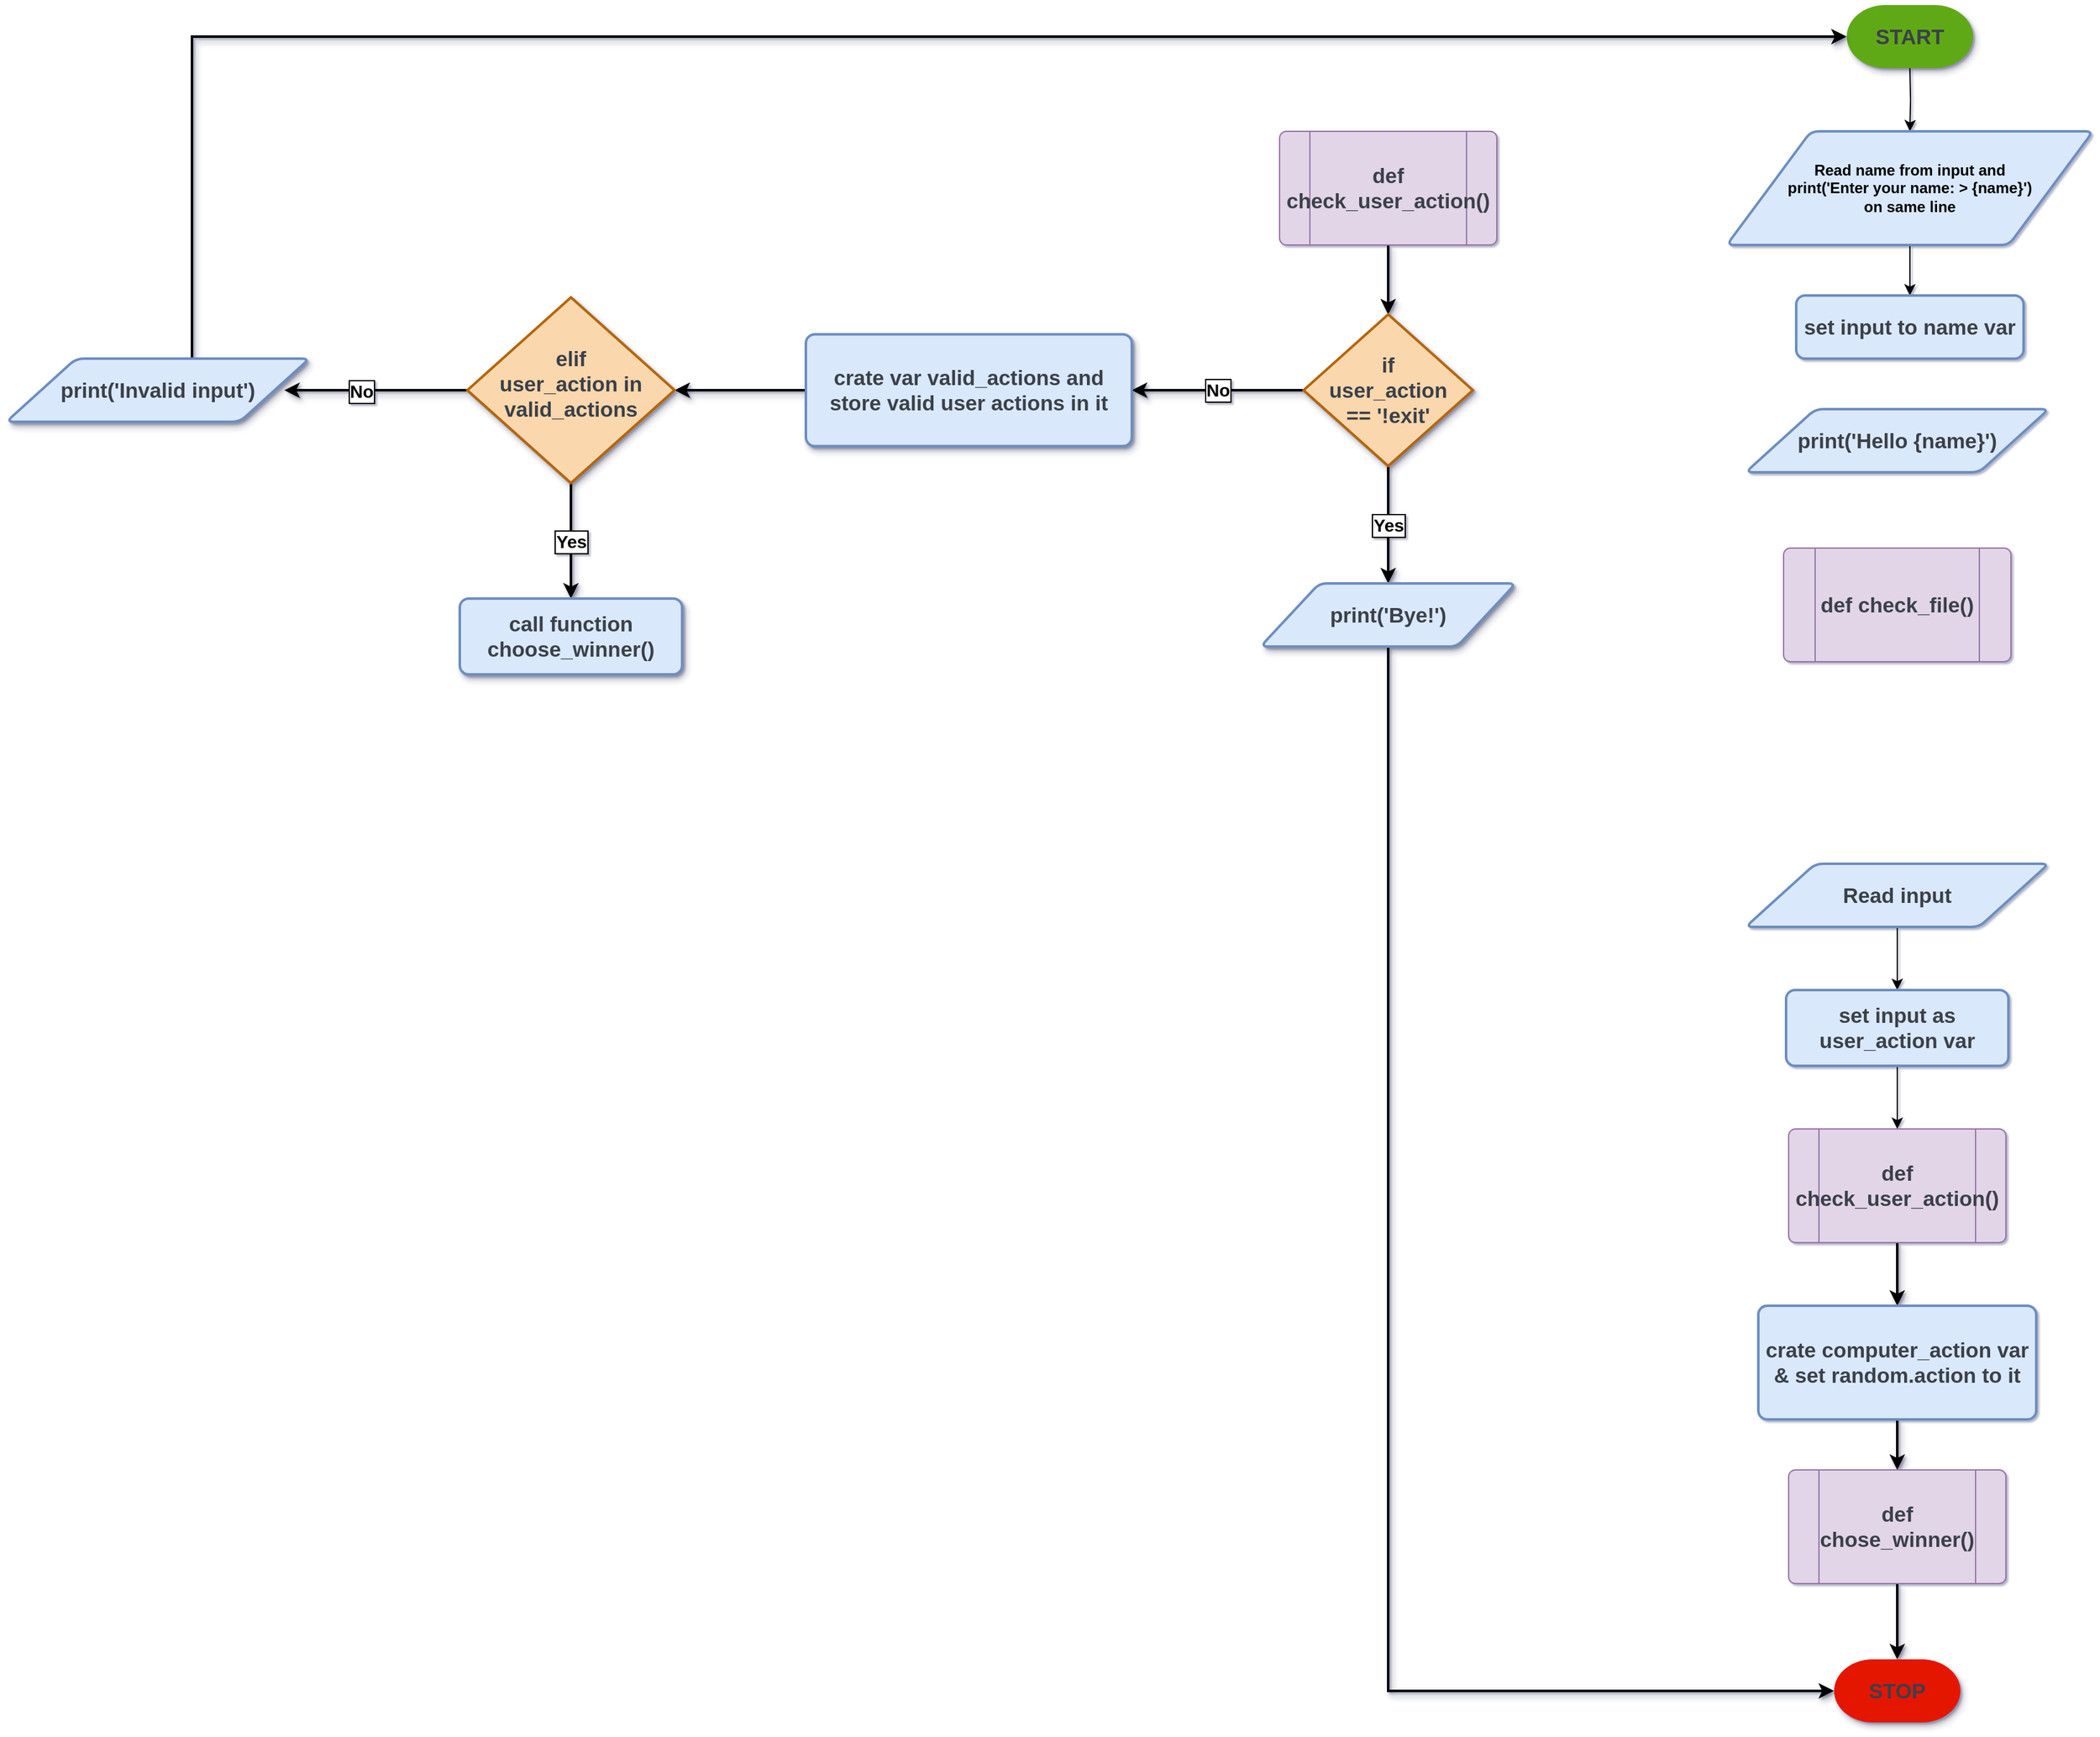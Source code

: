 <mxfile version="17.1.3" type="github">
  <diagram id="Cc6mNrxVDYVhLV706rjN" name="Page-1">
    <mxGraphModel dx="3807" dy="2083" grid="0" gridSize="10" guides="1" tooltips="1" connect="1" arrows="1" fold="1" page="0" pageScale="1" pageWidth="827" pageHeight="1169" background="#FFFFFF" math="0" shadow="1">
      <root>
        <mxCell id="0" />
        <mxCell id="1" parent="0" />
        <mxCell id="8QP3yCqJlQul3fB2jxtT-12" value="" style="edgeStyle=orthogonalEdgeStyle;rounded=0;orthogonalLoop=1;jettySize=auto;html=1;fontFamily=Helvetica;fontSize=12;fontColor=default;" parent="1" target="8QP3yCqJlQul3fB2jxtT-11" edge="1">
          <mxGeometry relative="1" as="geometry">
            <mxPoint x="380" y="90" as="sourcePoint" />
          </mxGeometry>
        </mxCell>
        <mxCell id="8QP3yCqJlQul3fB2jxtT-16" style="edgeStyle=orthogonalEdgeStyle;rounded=0;orthogonalLoop=1;jettySize=auto;html=1;exitX=0.5;exitY=1;exitDx=0;exitDy=0;fontFamily=Helvetica;fontSize=12;fontColor=default;" parent="1" source="8QP3yCqJlQul3fB2jxtT-11" target="8QP3yCqJlQul3fB2jxtT-14" edge="1">
          <mxGeometry relative="1" as="geometry" />
        </mxCell>
        <mxCell id="8QP3yCqJlQul3fB2jxtT-11" value="&lt;span style=&quot;&quot;&gt;Read name from input and&lt;/span&gt;&lt;br style=&quot;&quot;&gt;&lt;span style=&quot;&quot;&gt;print(&#39;Enter your name: &amp;gt; {name}&#39;)&lt;/span&gt;&lt;br style=&quot;&quot;&gt;&lt;span style=&quot;&quot;&gt;on same line&lt;/span&gt;&lt;br&gt;" style="shape=parallelogram;html=1;strokeWidth=2;perimeter=parallelogramPerimeter;whiteSpace=wrap;rounded=1;arcSize=12;size=0.23;labelBackgroundColor=none;labelBorderColor=none;comic=0;fontFamily=Helvetica;fontSize=12;fillColor=#dae8fc;strokeColor=#6c8ebf;fontStyle=1" parent="1" vertex="1">
          <mxGeometry x="235" y="140" width="290" height="90" as="geometry" />
        </mxCell>
        <mxCell id="8QP3yCqJlQul3fB2jxtT-14" value="&lt;span data-lucid-type=&quot;application/vnd.lucid.text&quot; data-lucid-content=&quot;{&amp;#34;t&amp;#34;:&amp;#34;set input to name var&amp;#34;,&amp;#34;m&amp;#34;:[{&amp;#34;s&amp;#34;:0,&amp;#34;n&amp;#34;:&amp;#34;a&amp;#34;,&amp;#34;v&amp;#34;:&amp;#34;center&amp;#34;},{&amp;#34;s&amp;#34;:0,&amp;#34;n&amp;#34;:&amp;#34;f&amp;#34;,&amp;#34;v&amp;#34;:&amp;#34;Orbitron&amp;#34;,&amp;#34;e&amp;#34;:21},{&amp;#34;s&amp;#34;:0,&amp;#34;n&amp;#34;:&amp;#34;fc&amp;#34;,&amp;#34;v&amp;#34;:&amp;#34;Bold&amp;#34;,&amp;#34;e&amp;#34;:21},{&amp;#34;s&amp;#34;:0,&amp;#34;n&amp;#34;:&amp;#34;fid&amp;#34;,&amp;#34;v&amp;#34;:1706,&amp;#34;e&amp;#34;:21},{&amp;#34;s&amp;#34;:0,&amp;#34;n&amp;#34;:&amp;#34;b&amp;#34;,&amp;#34;v&amp;#34;:true,&amp;#34;e&amp;#34;:21},{&amp;#34;s&amp;#34;:0,&amp;#34;n&amp;#34;:&amp;#34;s&amp;#34;,&amp;#34;v&amp;#34;:22.222,&amp;#34;e&amp;#34;:21},{&amp;#34;s&amp;#34;:0,&amp;#34;n&amp;#34;:&amp;#34;c&amp;#34;,&amp;#34;v&amp;#34;:&amp;#34;3a414aff&amp;#34;,&amp;#34;e&amp;#34;:21}]}&quot;&gt;&lt;span style=&quot;font-weight: bold ; font-size: 16.667px ; color: rgb(58 , 65 , 74)&quot;&gt;set input to name var&lt;/span&gt;&lt;/span&gt;" style="rounded=1;whiteSpace=wrap;html=1;absoluteArcSize=1;arcSize=14;strokeWidth=2;labelBackgroundColor=none;labelBorderColor=none;comic=0;fontFamily=Helvetica;fontSize=12;fillColor=#dae8fc;strokeColor=#6c8ebf;" parent="1" vertex="1">
          <mxGeometry x="290" y="270" width="180" height="50" as="geometry" />
        </mxCell>
        <mxCell id="8QP3yCqJlQul3fB2jxtT-17" value="&lt;span data-lucid-type=&quot;application/vnd.lucid.text&quot; data-lucid-content=&quot;{&amp;#34;t&amp;#34;:&amp;#34;print(&#39;Hello {name}&#39;)&amp;#34;,&amp;#34;m&amp;#34;:[{&amp;#34;s&amp;#34;:0,&amp;#34;n&amp;#34;:&amp;#34;a&amp;#34;,&amp;#34;v&amp;#34;:&amp;#34;center&amp;#34;},{&amp;#34;s&amp;#34;:0,&amp;#34;n&amp;#34;:&amp;#34;f&amp;#34;,&amp;#34;v&amp;#34;:&amp;#34;Orbitron&amp;#34;,&amp;#34;e&amp;#34;:21},{&amp;#34;s&amp;#34;:0,&amp;#34;n&amp;#34;:&amp;#34;fc&amp;#34;,&amp;#34;v&amp;#34;:&amp;#34;Bold&amp;#34;,&amp;#34;e&amp;#34;:21},{&amp;#34;s&amp;#34;:0,&amp;#34;n&amp;#34;:&amp;#34;fid&amp;#34;,&amp;#34;v&amp;#34;:1706,&amp;#34;e&amp;#34;:21},{&amp;#34;s&amp;#34;:0,&amp;#34;n&amp;#34;:&amp;#34;b&amp;#34;,&amp;#34;v&amp;#34;:true,&amp;#34;e&amp;#34;:21},{&amp;#34;s&amp;#34;:0,&amp;#34;n&amp;#34;:&amp;#34;s&amp;#34;,&amp;#34;v&amp;#34;:22.222,&amp;#34;e&amp;#34;:21},{&amp;#34;s&amp;#34;:0,&amp;#34;n&amp;#34;:&amp;#34;c&amp;#34;,&amp;#34;v&amp;#34;:&amp;#34;3a414aff&amp;#34;,&amp;#34;e&amp;#34;:21}]}&quot;&gt;&lt;span style=&quot;font-weight: bold ; font-size: 16.667px ; color: rgb(58 , 65 , 74)&quot;&gt;print(&#39;Hello {name}&#39;)&lt;/span&gt;&lt;/span&gt;" style="shape=parallelogram;html=1;strokeWidth=2;perimeter=parallelogramPerimeter;whiteSpace=wrap;rounded=1;arcSize=12;size=0.23;labelBackgroundColor=none;labelBorderColor=none;comic=0;fontFamily=Helvetica;fontSize=12;fillColor=#dae8fc;strokeColor=#6c8ebf;" parent="1" vertex="1">
          <mxGeometry x="250" y="360" width="240" height="50" as="geometry" />
        </mxCell>
        <mxCell id="8QP3yCqJlQul3fB2jxtT-22" value="&lt;span data-lucid-type=&quot;application/vnd.lucid.text&quot; data-lucid-content=&quot;{&amp;#34;t&amp;#34;:&amp;#34;def check_file()&amp;#34;,&amp;#34;m&amp;#34;:[{&amp;#34;s&amp;#34;:0,&amp;#34;n&amp;#34;:&amp;#34;a&amp;#34;,&amp;#34;v&amp;#34;:&amp;#34;center&amp;#34;},{&amp;#34;s&amp;#34;:0,&amp;#34;n&amp;#34;:&amp;#34;b&amp;#34;,&amp;#34;v&amp;#34;:true,&amp;#34;e&amp;#34;:16},{&amp;#34;s&amp;#34;:0,&amp;#34;n&amp;#34;:&amp;#34;c&amp;#34;,&amp;#34;v&amp;#34;:&amp;#34;3a414aff&amp;#34;,&amp;#34;e&amp;#34;:16},{&amp;#34;s&amp;#34;:0,&amp;#34;n&amp;#34;:&amp;#34;f&amp;#34;,&amp;#34;v&amp;#34;:&amp;#34;Orbitron&amp;#34;,&amp;#34;e&amp;#34;:16},{&amp;#34;s&amp;#34;:0,&amp;#34;n&amp;#34;:&amp;#34;fc&amp;#34;,&amp;#34;v&amp;#34;:&amp;#34;Bold&amp;#34;,&amp;#34;e&amp;#34;:16},{&amp;#34;s&amp;#34;:0,&amp;#34;n&amp;#34;:&amp;#34;fid&amp;#34;,&amp;#34;v&amp;#34;:1706,&amp;#34;e&amp;#34;:16},{&amp;#34;s&amp;#34;:0,&amp;#34;n&amp;#34;:&amp;#34;s&amp;#34;,&amp;#34;v&amp;#34;:22.222,&amp;#34;e&amp;#34;:16}]}&quot;&gt;&lt;span style=&quot;font-weight: bold ; color: rgb(58 , 65 , 74) ; font-size: 16.667px&quot;&gt;def check_file()&lt;/span&gt;&lt;/span&gt;" style="verticalLabelPosition=middle;verticalAlign=middle;shape=process;rounded=1;size=0.14;arcSize=6;labelBackgroundColor=none;labelBorderColor=none;comic=0;fontFamily=Helvetica;fontSize=12;horizontal=1;align=center;html=1;whiteSpace=wrap;labelPosition=center;fillColor=#e1d5e7;strokeColor=#9673a6;" parent="1" vertex="1">
          <mxGeometry x="280" y="470" width="180" height="90" as="geometry" />
        </mxCell>
        <mxCell id="In0JP3tiPYyU7r_qCaVs-10" style="edgeStyle=orthogonalEdgeStyle;rounded=0;orthogonalLoop=1;jettySize=auto;html=1;exitX=0.5;exitY=1;exitDx=0;exitDy=0;" edge="1" parent="1" source="8QP3yCqJlQul3fB2jxtT-23" target="In0JP3tiPYyU7r_qCaVs-1">
          <mxGeometry relative="1" as="geometry" />
        </mxCell>
        <mxCell id="8QP3yCqJlQul3fB2jxtT-23" value="&lt;span data-lucid-type=&quot;application/vnd.lucid.text&quot; data-lucid-content=&quot;{&amp;#34;t&amp;#34;:&amp;#34;Read input&amp;#34;,&amp;#34;m&amp;#34;:[{&amp;#34;s&amp;#34;:0,&amp;#34;n&amp;#34;:&amp;#34;a&amp;#34;,&amp;#34;v&amp;#34;:&amp;#34;center&amp;#34;},{&amp;#34;s&amp;#34;:0,&amp;#34;n&amp;#34;:&amp;#34;b&amp;#34;,&amp;#34;v&amp;#34;:true,&amp;#34;e&amp;#34;:10},{&amp;#34;s&amp;#34;:0,&amp;#34;n&amp;#34;:&amp;#34;c&amp;#34;,&amp;#34;v&amp;#34;:&amp;#34;3a414aff&amp;#34;,&amp;#34;e&amp;#34;:10},{&amp;#34;s&amp;#34;:0,&amp;#34;n&amp;#34;:&amp;#34;f&amp;#34;,&amp;#34;v&amp;#34;:&amp;#34;Orbitron&amp;#34;,&amp;#34;e&amp;#34;:10},{&amp;#34;s&amp;#34;:0,&amp;#34;n&amp;#34;:&amp;#34;fc&amp;#34;,&amp;#34;v&amp;#34;:&amp;#34;Bold&amp;#34;,&amp;#34;e&amp;#34;:10},{&amp;#34;s&amp;#34;:0,&amp;#34;n&amp;#34;:&amp;#34;fid&amp;#34;,&amp;#34;v&amp;#34;:1706,&amp;#34;e&amp;#34;:10},{&amp;#34;s&amp;#34;:0,&amp;#34;n&amp;#34;:&amp;#34;s&amp;#34;,&amp;#34;v&amp;#34;:22.222,&amp;#34;e&amp;#34;:10}]}&quot;&gt;&lt;span style=&quot;font-weight: bold ; color: rgb(58 , 65 , 74) ; font-size: 16.667px&quot;&gt;Read input&lt;/span&gt;&lt;/span&gt;" style="shape=parallelogram;html=1;strokeWidth=2;perimeter=parallelogramPerimeter;whiteSpace=wrap;rounded=1;arcSize=12;size=0.23;labelBackgroundColor=none;labelBorderColor=none;comic=0;fontFamily=Helvetica;fontSize=12;fillColor=#dae8fc;strokeColor=#6c8ebf;" parent="1" vertex="1">
          <mxGeometry x="250" y="720" width="240" height="50" as="geometry" />
        </mxCell>
        <mxCell id="In0JP3tiPYyU7r_qCaVs-11" value="" style="edgeStyle=orthogonalEdgeStyle;rounded=0;orthogonalLoop=1;jettySize=auto;html=1;" edge="1" parent="1" source="In0JP3tiPYyU7r_qCaVs-1" target="In0JP3tiPYyU7r_qCaVs-4">
          <mxGeometry relative="1" as="geometry" />
        </mxCell>
        <mxCell id="In0JP3tiPYyU7r_qCaVs-1" value="&lt;span data-lucid-type=&quot;application/vnd.lucid.text&quot; data-lucid-content=&quot;{&amp;#34;t&amp;#34;:&amp;#34;set input as user_action var&amp;#34;,&amp;#34;m&amp;#34;:[{&amp;#34;s&amp;#34;:0,&amp;#34;n&amp;#34;:&amp;#34;a&amp;#34;,&amp;#34;v&amp;#34;:&amp;#34;center&amp;#34;},{&amp;#34;s&amp;#34;:0,&amp;#34;n&amp;#34;:&amp;#34;b&amp;#34;,&amp;#34;v&amp;#34;:true,&amp;#34;e&amp;#34;:28},{&amp;#34;s&amp;#34;:0,&amp;#34;n&amp;#34;:&amp;#34;c&amp;#34;,&amp;#34;v&amp;#34;:&amp;#34;3a414aff&amp;#34;,&amp;#34;e&amp;#34;:28},{&amp;#34;s&amp;#34;:0,&amp;#34;n&amp;#34;:&amp;#34;f&amp;#34;,&amp;#34;v&amp;#34;:&amp;#34;Orbitron&amp;#34;,&amp;#34;e&amp;#34;:28},{&amp;#34;s&amp;#34;:0,&amp;#34;n&amp;#34;:&amp;#34;fc&amp;#34;,&amp;#34;v&amp;#34;:&amp;#34;Bold&amp;#34;,&amp;#34;e&amp;#34;:28},{&amp;#34;s&amp;#34;:0,&amp;#34;n&amp;#34;:&amp;#34;fid&amp;#34;,&amp;#34;v&amp;#34;:1706,&amp;#34;e&amp;#34;:28},{&amp;#34;s&amp;#34;:0,&amp;#34;n&amp;#34;:&amp;#34;s&amp;#34;,&amp;#34;v&amp;#34;:22.222,&amp;#34;e&amp;#34;:28}]}&quot;&gt;&lt;span style=&quot;font-weight: bold ; color: rgb(58 , 65 , 74) ; font-size: 16.667px&quot;&gt;set input as user_action var&lt;/span&gt;&lt;/span&gt;" style="rounded=1;whiteSpace=wrap;html=1;absoluteArcSize=1;arcSize=14;strokeWidth=2;fillColor=#dae8fc;strokeColor=#6c8ebf;" vertex="1" parent="1">
          <mxGeometry x="282" y="820" width="176" height="60" as="geometry" />
        </mxCell>
        <mxCell id="In0JP3tiPYyU7r_qCaVs-22" value="" style="edgeStyle=none;rounded=0;sketch=0;orthogonalLoop=1;jettySize=auto;html=1;shadow=1;labelBackgroundColor=default;labelBorderColor=none;fontFamily=Helvetica;fontSize=11;fontColor=default;endArrow=classic;strokeWidth=2;fillColor=default;gradientColor=none;" edge="1" parent="1" source="In0JP3tiPYyU7r_qCaVs-4" target="In0JP3tiPYyU7r_qCaVs-5">
          <mxGeometry relative="1" as="geometry" />
        </mxCell>
        <mxCell id="In0JP3tiPYyU7r_qCaVs-4" value="&lt;span data-lucid-type=&quot;application/vnd.lucid.text&quot; data-lucid-content=&quot;{&amp;#34;t&amp;#34;:&amp;#34;def check_user_action()&amp;#34;,&amp;#34;m&amp;#34;:[{&amp;#34;s&amp;#34;:0,&amp;#34;n&amp;#34;:&amp;#34;a&amp;#34;,&amp;#34;v&amp;#34;:&amp;#34;center&amp;#34;},{&amp;#34;s&amp;#34;:0,&amp;#34;n&amp;#34;:&amp;#34;b&amp;#34;,&amp;#34;v&amp;#34;:true,&amp;#34;e&amp;#34;:23},{&amp;#34;s&amp;#34;:0,&amp;#34;n&amp;#34;:&amp;#34;c&amp;#34;,&amp;#34;v&amp;#34;:&amp;#34;3a414aff&amp;#34;,&amp;#34;e&amp;#34;:23},{&amp;#34;s&amp;#34;:0,&amp;#34;n&amp;#34;:&amp;#34;f&amp;#34;,&amp;#34;v&amp;#34;:&amp;#34;Orbitron&amp;#34;,&amp;#34;e&amp;#34;:23},{&amp;#34;s&amp;#34;:0,&amp;#34;n&amp;#34;:&amp;#34;fc&amp;#34;,&amp;#34;v&amp;#34;:&amp;#34;Bold&amp;#34;,&amp;#34;e&amp;#34;:23},{&amp;#34;s&amp;#34;:0,&amp;#34;n&amp;#34;:&amp;#34;fid&amp;#34;,&amp;#34;v&amp;#34;:1706,&amp;#34;e&amp;#34;:23},{&amp;#34;s&amp;#34;:0,&amp;#34;n&amp;#34;:&amp;#34;s&amp;#34;,&amp;#34;v&amp;#34;:22.222,&amp;#34;e&amp;#34;:23}]}&quot;&gt;&lt;span style=&quot;font-weight: bold ; color: rgb(58 , 65 , 74) ; font-size: 16.667px&quot;&gt;def check_user_action()&lt;/span&gt;&lt;/span&gt;" style="verticalLabelPosition=middle;verticalAlign=middle;html=1;shape=process;whiteSpace=wrap;rounded=1;size=0.14;arcSize=6;labelPosition=center;align=center;fillColor=#e1d5e7;strokeColor=#9673a6;" vertex="1" parent="1">
          <mxGeometry x="284" y="930" width="172" height="90" as="geometry" />
        </mxCell>
        <mxCell id="In0JP3tiPYyU7r_qCaVs-23" value="" style="edgeStyle=none;rounded=0;sketch=0;orthogonalLoop=1;jettySize=auto;html=1;shadow=1;labelBackgroundColor=default;labelBorderColor=none;fontFamily=Helvetica;fontSize=11;fontColor=default;endArrow=classic;strokeWidth=2;fillColor=default;gradientColor=none;" edge="1" parent="1" source="In0JP3tiPYyU7r_qCaVs-5" target="In0JP3tiPYyU7r_qCaVs-6">
          <mxGeometry relative="1" as="geometry" />
        </mxCell>
        <mxCell id="In0JP3tiPYyU7r_qCaVs-5" value="&lt;span data-lucid-type=&quot;application/vnd.lucid.text&quot; data-lucid-content=&quot;{&amp;#34;t&amp;#34;:&amp;#34;crate computer_action var &amp;amp; set random.action to it&amp;#34;,&amp;#34;m&amp;#34;:[{&amp;#34;s&amp;#34;:0,&amp;#34;n&amp;#34;:&amp;#34;a&amp;#34;,&amp;#34;v&amp;#34;:&amp;#34;center&amp;#34;},{&amp;#34;s&amp;#34;:0,&amp;#34;n&amp;#34;:&amp;#34;p&amp;#34;,&amp;#34;v&amp;#34;:1.2},{&amp;#34;s&amp;#34;:0,&amp;#34;n&amp;#34;:&amp;#34;b&amp;#34;,&amp;#34;v&amp;#34;:true,&amp;#34;e&amp;#34;:51},{&amp;#34;s&amp;#34;:0,&amp;#34;n&amp;#34;:&amp;#34;c&amp;#34;,&amp;#34;v&amp;#34;:&amp;#34;3a414aff&amp;#34;,&amp;#34;e&amp;#34;:51},{&amp;#34;s&amp;#34;:0,&amp;#34;n&amp;#34;:&amp;#34;f&amp;#34;,&amp;#34;v&amp;#34;:&amp;#34;Orbitron&amp;#34;,&amp;#34;e&amp;#34;:51},{&amp;#34;s&amp;#34;:0,&amp;#34;n&amp;#34;:&amp;#34;fc&amp;#34;,&amp;#34;v&amp;#34;:&amp;#34;Bold&amp;#34;,&amp;#34;e&amp;#34;:51},{&amp;#34;s&amp;#34;:0,&amp;#34;n&amp;#34;:&amp;#34;fid&amp;#34;,&amp;#34;v&amp;#34;:1706,&amp;#34;e&amp;#34;:51},{&amp;#34;s&amp;#34;:0,&amp;#34;n&amp;#34;:&amp;#34;s&amp;#34;,&amp;#34;v&amp;#34;:22.222,&amp;#34;e&amp;#34;:51},{&amp;#34;s&amp;#34;:32,&amp;#34;n&amp;#34;:&amp;#34;lk&amp;#34;,&amp;#34;v&amp;#34;:[{&amp;#34;tp&amp;#34;:&amp;#34;ext&amp;#34;,&amp;#34;url&amp;#34;:&amp;#34;http://random.action&amp;#34;}],&amp;#34;e&amp;#34;:45}]}&quot;&gt;&lt;span style=&quot;font-weight: bold ; color: rgb(58 , 65 , 74) ; font-size: 16.667px&quot;&gt;crate computer_action var &amp;amp; set &lt;/span&gt;&lt;span style=&quot;font-weight: bold ; color: rgb(58 , 65 , 74) ; font-size: 16.667px&quot;&gt;random.action&lt;/span&gt;&lt;span style=&quot;font-weight: bold ; color: rgb(58 , 65 , 74) ; font-size: 16.667px&quot;&gt; to it&lt;/span&gt;&lt;/span&gt;" style="rounded=1;whiteSpace=wrap;html=1;absoluteArcSize=1;arcSize=14;strokeWidth=2;fillColor=#dae8fc;strokeColor=#6c8ebf;" vertex="1" parent="1">
          <mxGeometry x="260" y="1070" width="220" height="90" as="geometry" />
        </mxCell>
        <mxCell id="In0JP3tiPYyU7r_qCaVs-24" value="" style="edgeStyle=none;rounded=0;sketch=0;orthogonalLoop=1;jettySize=auto;html=1;shadow=1;labelBackgroundColor=default;labelBorderColor=none;fontFamily=Helvetica;fontSize=11;fontColor=default;endArrow=classic;strokeWidth=2;fillColor=default;gradientColor=none;" edge="1" parent="1" source="In0JP3tiPYyU7r_qCaVs-6" target="In0JP3tiPYyU7r_qCaVs-8">
          <mxGeometry relative="1" as="geometry" />
        </mxCell>
        <mxCell id="In0JP3tiPYyU7r_qCaVs-6" value="&lt;span data-lucid-type=&quot;application/vnd.lucid.text&quot; data-lucid-content=&quot;{&amp;#34;t&amp;#34;:&amp;#34;def chose_winer()&amp;#34;,&amp;#34;m&amp;#34;:[{&amp;#34;s&amp;#34;:0,&amp;#34;n&amp;#34;:&amp;#34;a&amp;#34;,&amp;#34;v&amp;#34;:&amp;#34;center&amp;#34;},{&amp;#34;s&amp;#34;:0,&amp;#34;n&amp;#34;:&amp;#34;f&amp;#34;,&amp;#34;v&amp;#34;:&amp;#34;Orbitron&amp;#34;,&amp;#34;e&amp;#34;:17},{&amp;#34;s&amp;#34;:0,&amp;#34;n&amp;#34;:&amp;#34;fc&amp;#34;,&amp;#34;v&amp;#34;:&amp;#34;Bold&amp;#34;,&amp;#34;e&amp;#34;:17},{&amp;#34;s&amp;#34;:0,&amp;#34;n&amp;#34;:&amp;#34;fid&amp;#34;,&amp;#34;v&amp;#34;:1706,&amp;#34;e&amp;#34;:17},{&amp;#34;s&amp;#34;:0,&amp;#34;n&amp;#34;:&amp;#34;b&amp;#34;,&amp;#34;v&amp;#34;:true,&amp;#34;e&amp;#34;:17},{&amp;#34;s&amp;#34;:0,&amp;#34;n&amp;#34;:&amp;#34;s&amp;#34;,&amp;#34;v&amp;#34;:22.222,&amp;#34;e&amp;#34;:17},{&amp;#34;s&amp;#34;:0,&amp;#34;n&amp;#34;:&amp;#34;c&amp;#34;,&amp;#34;v&amp;#34;:&amp;#34;3a414aff&amp;#34;,&amp;#34;e&amp;#34;:17}]}&quot;&gt;&lt;span style=&quot;font-weight: bold ; font-size: 16.667px ; color: rgb(58 , 65 , 74)&quot;&gt;def chose_winner()&lt;/span&gt;&lt;/span&gt;" style="verticalLabelPosition=middle;verticalAlign=middle;html=1;shape=process;whiteSpace=wrap;rounded=1;size=0.14;arcSize=6;labelPosition=center;align=center;fillColor=#e1d5e7;strokeColor=#9673a6;" vertex="1" parent="1">
          <mxGeometry x="284" y="1200" width="172" height="90" as="geometry" />
        </mxCell>
        <mxCell id="In0JP3tiPYyU7r_qCaVs-8" value="&lt;span data-lucid-type=&quot;application/vnd.lucid.text&quot; data-lucid-content=&quot;{&amp;#34;t&amp;#34;:&amp;#34;STOP&amp;#34;,&amp;#34;m&amp;#34;:[{&amp;#34;s&amp;#34;:0,&amp;#34;n&amp;#34;:&amp;#34;b&amp;#34;,&amp;#34;v&amp;#34;:true,&amp;#34;e&amp;#34;:4},{&amp;#34;s&amp;#34;:0,&amp;#34;n&amp;#34;:&amp;#34;c&amp;#34;,&amp;#34;v&amp;#34;:&amp;#34;3a414aff&amp;#34;,&amp;#34;e&amp;#34;:4},{&amp;#34;s&amp;#34;:0,&amp;#34;n&amp;#34;:&amp;#34;f&amp;#34;,&amp;#34;v&amp;#34;:&amp;#34;Orbitron&amp;#34;,&amp;#34;e&amp;#34;:4},{&amp;#34;s&amp;#34;:0,&amp;#34;n&amp;#34;:&amp;#34;fc&amp;#34;,&amp;#34;v&amp;#34;:&amp;#34;Bold&amp;#34;,&amp;#34;e&amp;#34;:4},{&amp;#34;s&amp;#34;:0,&amp;#34;n&amp;#34;:&amp;#34;fid&amp;#34;,&amp;#34;v&amp;#34;:1706,&amp;#34;e&amp;#34;:4},{&amp;#34;s&amp;#34;:0,&amp;#34;n&amp;#34;:&amp;#34;s&amp;#34;,&amp;#34;v&amp;#34;:22.222,&amp;#34;e&amp;#34;:4}]}&quot;&gt;&lt;span style=&quot;font-weight: bold ; color: #3a414a ; font-size: 16.667px&quot;&gt;STOP&lt;/span&gt;&lt;/span&gt;" style="strokeWidth=4;html=1;shape=mxgraph.flowchart.terminator;whiteSpace=wrap;fillColor=#e51400;fontColor=#ffffff;strokeColor=none;gradientColor=none;shadow=1;sketch=0;" vertex="1" parent="1">
          <mxGeometry x="320" y="1350" width="100" height="50" as="geometry" />
        </mxCell>
        <mxCell id="In0JP3tiPYyU7r_qCaVs-9" value="&lt;span data-lucid-type=&quot;application/vnd.lucid.text&quot; data-lucid-content=&quot;{&amp;#34;t&amp;#34;:&amp;#34;STOP&amp;#34;,&amp;#34;m&amp;#34;:[{&amp;#34;s&amp;#34;:0,&amp;#34;n&amp;#34;:&amp;#34;b&amp;#34;,&amp;#34;v&amp;#34;:true,&amp;#34;e&amp;#34;:4},{&amp;#34;s&amp;#34;:0,&amp;#34;n&amp;#34;:&amp;#34;c&amp;#34;,&amp;#34;v&amp;#34;:&amp;#34;3a414aff&amp;#34;,&amp;#34;e&amp;#34;:4},{&amp;#34;s&amp;#34;:0,&amp;#34;n&amp;#34;:&amp;#34;f&amp;#34;,&amp;#34;v&amp;#34;:&amp;#34;Orbitron&amp;#34;,&amp;#34;e&amp;#34;:4},{&amp;#34;s&amp;#34;:0,&amp;#34;n&amp;#34;:&amp;#34;fc&amp;#34;,&amp;#34;v&amp;#34;:&amp;#34;Bold&amp;#34;,&amp;#34;e&amp;#34;:4},{&amp;#34;s&amp;#34;:0,&amp;#34;n&amp;#34;:&amp;#34;fid&amp;#34;,&amp;#34;v&amp;#34;:1706,&amp;#34;e&amp;#34;:4},{&amp;#34;s&amp;#34;:0,&amp;#34;n&amp;#34;:&amp;#34;s&amp;#34;,&amp;#34;v&amp;#34;:22.222,&amp;#34;e&amp;#34;:4}]}&quot;&gt;&lt;span style=&quot;font-weight: bold ; color: #3a414a ; font-size: 16.667px&quot;&gt;START&lt;br&gt;&lt;/span&gt;&lt;/span&gt;" style="strokeWidth=4;html=1;shape=mxgraph.flowchart.terminator;whiteSpace=wrap;fillColor=#60a917;fontColor=#ffffff;strokeColor=none;shadow=1;sketch=0;" vertex="1" parent="1">
          <mxGeometry x="330" y="40" width="100" height="50" as="geometry" />
        </mxCell>
        <mxCell id="In0JP3tiPYyU7r_qCaVs-27" value="" style="edgeStyle=none;rounded=0;sketch=0;orthogonalLoop=1;jettySize=auto;html=1;shadow=1;labelBackgroundColor=default;labelBorderColor=none;fontFamily=Helvetica;fontSize=11;fontColor=default;endArrow=classic;strokeWidth=2;fillColor=default;gradientColor=none;" edge="1" parent="1" source="In0JP3tiPYyU7r_qCaVs-25" target="In0JP3tiPYyU7r_qCaVs-26">
          <mxGeometry relative="1" as="geometry" />
        </mxCell>
        <mxCell id="In0JP3tiPYyU7r_qCaVs-25" value="&lt;span data-lucid-type=&quot;application/vnd.lucid.text&quot; data-lucid-content=&quot;{&amp;#34;t&amp;#34;:&amp;#34;def check_user_action()&amp;#34;,&amp;#34;m&amp;#34;:[{&amp;#34;s&amp;#34;:0,&amp;#34;n&amp;#34;:&amp;#34;a&amp;#34;,&amp;#34;v&amp;#34;:&amp;#34;center&amp;#34;},{&amp;#34;s&amp;#34;:0,&amp;#34;n&amp;#34;:&amp;#34;b&amp;#34;,&amp;#34;v&amp;#34;:true,&amp;#34;e&amp;#34;:23},{&amp;#34;s&amp;#34;:0,&amp;#34;n&amp;#34;:&amp;#34;c&amp;#34;,&amp;#34;v&amp;#34;:&amp;#34;3a414aff&amp;#34;,&amp;#34;e&amp;#34;:23},{&amp;#34;s&amp;#34;:0,&amp;#34;n&amp;#34;:&amp;#34;f&amp;#34;,&amp;#34;v&amp;#34;:&amp;#34;Orbitron&amp;#34;,&amp;#34;e&amp;#34;:23},{&amp;#34;s&amp;#34;:0,&amp;#34;n&amp;#34;:&amp;#34;fc&amp;#34;,&amp;#34;v&amp;#34;:&amp;#34;Bold&amp;#34;,&amp;#34;e&amp;#34;:23},{&amp;#34;s&amp;#34;:0,&amp;#34;n&amp;#34;:&amp;#34;fid&amp;#34;,&amp;#34;v&amp;#34;:1706,&amp;#34;e&amp;#34;:23},{&amp;#34;s&amp;#34;:0,&amp;#34;n&amp;#34;:&amp;#34;s&amp;#34;,&amp;#34;v&amp;#34;:22.222,&amp;#34;e&amp;#34;:23}]}&quot;&gt;&lt;span style=&quot;font-weight: bold ; color: rgb(58 , 65 , 74) ; font-size: 16.667px&quot;&gt;def check_user_action()&lt;/span&gt;&lt;/span&gt;" style="verticalLabelPosition=middle;verticalAlign=middle;html=1;shape=process;whiteSpace=wrap;rounded=1;size=0.14;arcSize=6;labelPosition=center;align=center;fillColor=#e1d5e7;strokeColor=#9673a6;" vertex="1" parent="1">
          <mxGeometry x="-119" y="140" width="172" height="90" as="geometry" />
        </mxCell>
        <mxCell id="In0JP3tiPYyU7r_qCaVs-29" value="Yes" style="edgeStyle=none;rounded=0;sketch=0;orthogonalLoop=1;jettySize=auto;html=1;shadow=1;labelBackgroundColor=default;labelBorderColor=default;fontFamily=Helvetica;fontSize=14;fontColor=default;endArrow=classic;strokeWidth=2;fillColor=default;gradientColor=none;fontStyle=1;spacing=0;" edge="1" parent="1" source="In0JP3tiPYyU7r_qCaVs-26" target="In0JP3tiPYyU7r_qCaVs-28">
          <mxGeometry relative="1" as="geometry" />
        </mxCell>
        <mxCell id="In0JP3tiPYyU7r_qCaVs-32" value="No" style="edgeStyle=orthogonalEdgeStyle;rounded=0;sketch=0;orthogonalLoop=1;jettySize=auto;html=1;entryX=1;entryY=0.5;entryDx=0;entryDy=0;shadow=1;labelBackgroundColor=default;labelBorderColor=default;fontFamily=Helvetica;fontSize=14;fontColor=default;endArrow=classic;strokeWidth=2;fillColor=default;gradientColor=none;elbow=vertical;fontStyle=1" edge="1" parent="1" source="In0JP3tiPYyU7r_qCaVs-26" target="In0JP3tiPYyU7r_qCaVs-31">
          <mxGeometry relative="1" as="geometry" />
        </mxCell>
        <mxCell id="In0JP3tiPYyU7r_qCaVs-26" value="&lt;span data-lucid-type=&quot;application/vnd.lucid.text&quot; data-lucid-content=&quot;{&amp;quot;t&amp;quot;:&amp;quot;if user_action == &#39;!exit&#39;&amp;quot;,&amp;quot;m&amp;quot;:[{&amp;quot;s&amp;quot;:0,&amp;quot;n&amp;quot;:&amp;quot;a&amp;quot;,&amp;quot;v&amp;quot;:&amp;quot;center&amp;quot;},{&amp;quot;s&amp;quot;:0,&amp;quot;n&amp;quot;:&amp;quot;f&amp;quot;,&amp;quot;v&amp;quot;:&amp;quot;Orbitron&amp;quot;,&amp;quot;e&amp;quot;:25},{&amp;quot;s&amp;quot;:0,&amp;quot;n&amp;quot;:&amp;quot;fc&amp;quot;,&amp;quot;v&amp;quot;:&amp;quot;Bold&amp;quot;,&amp;quot;e&amp;quot;:25},{&amp;quot;s&amp;quot;:0,&amp;quot;n&amp;quot;:&amp;quot;fid&amp;quot;,&amp;quot;v&amp;quot;:1706,&amp;quot;e&amp;quot;:25},{&amp;quot;s&amp;quot;:0,&amp;quot;n&amp;quot;:&amp;quot;b&amp;quot;,&amp;quot;v&amp;quot;:true,&amp;quot;e&amp;quot;:25},{&amp;quot;s&amp;quot;:0,&amp;quot;n&amp;quot;:&amp;quot;s&amp;quot;,&amp;quot;v&amp;quot;:22.222,&amp;quot;e&amp;quot;:25},{&amp;quot;s&amp;quot;:0,&amp;quot;n&amp;quot;:&amp;quot;c&amp;quot;,&amp;quot;v&amp;quot;:&amp;quot;3a414aff&amp;quot;,&amp;quot;e&amp;quot;:25}]}&quot;&gt;&lt;span style=&quot;font-weight: bold ; font-size: 16.667px ; color: rgb(58 , 65 , 74)&quot;&gt;if user_action == &#39;!exit&#39;&lt;/span&gt;&lt;/span&gt;" style="strokeWidth=2;html=1;shape=mxgraph.flowchart.decision;shadow=1;sketch=0;fontFamily=Helvetica;fontSize=11;verticalAlign=middle;labelPosition=center;verticalLabelPosition=middle;align=center;labelBackgroundColor=none;labelBorderColor=none;whiteSpace=wrap;spacing=0;spacingTop=0;spacingLeft=24;spacingRight=24;spacingBottom=0;fillColor=#fad7ac;strokeColor=#b46504;" vertex="1" parent="1">
          <mxGeometry x="-100" y="285" width="134" height="120" as="geometry" />
        </mxCell>
        <mxCell id="In0JP3tiPYyU7r_qCaVs-30" style="edgeStyle=orthogonalEdgeStyle;rounded=0;sketch=0;orthogonalLoop=1;jettySize=auto;html=1;entryX=0;entryY=0.5;entryDx=0;entryDy=0;entryPerimeter=0;shadow=1;labelBackgroundColor=default;labelBorderColor=default;fontFamily=Helvetica;fontSize=14;fontColor=default;endArrow=classic;strokeWidth=2;fillColor=default;gradientColor=none;elbow=vertical;" edge="1" parent="1" source="In0JP3tiPYyU7r_qCaVs-28" target="In0JP3tiPYyU7r_qCaVs-8">
          <mxGeometry relative="1" as="geometry">
            <Array as="points">
              <mxPoint x="-33" y="1375" />
            </Array>
          </mxGeometry>
        </mxCell>
        <mxCell id="In0JP3tiPYyU7r_qCaVs-28" value="&lt;span data-lucid-type=&quot;application/vnd.lucid.text&quot; data-lucid-content=&quot;{&amp;#34;t&amp;#34;:&amp;#34;print(&#39;Bye!&#39;)&amp;#34;,&amp;#34;m&amp;#34;:[{&amp;#34;s&amp;#34;:0,&amp;#34;n&amp;#34;:&amp;#34;a&amp;#34;,&amp;#34;v&amp;#34;:&amp;#34;center&amp;#34;},{&amp;#34;s&amp;#34;:0,&amp;#34;n&amp;#34;:&amp;#34;f&amp;#34;,&amp;#34;v&amp;#34;:&amp;#34;Orbitron&amp;#34;,&amp;#34;e&amp;#34;:13},{&amp;#34;s&amp;#34;:0,&amp;#34;n&amp;#34;:&amp;#34;fc&amp;#34;,&amp;#34;v&amp;#34;:&amp;#34;Bold&amp;#34;,&amp;#34;e&amp;#34;:13},{&amp;#34;s&amp;#34;:0,&amp;#34;n&amp;#34;:&amp;#34;fid&amp;#34;,&amp;#34;v&amp;#34;:1706,&amp;#34;e&amp;#34;:13},{&amp;#34;s&amp;#34;:0,&amp;#34;n&amp;#34;:&amp;#34;b&amp;#34;,&amp;#34;v&amp;#34;:true,&amp;#34;e&amp;#34;:13},{&amp;#34;s&amp;#34;:0,&amp;#34;n&amp;#34;:&amp;#34;s&amp;#34;,&amp;#34;v&amp;#34;:22.222,&amp;#34;e&amp;#34;:13},{&amp;#34;s&amp;#34;:0,&amp;#34;n&amp;#34;:&amp;#34;c&amp;#34;,&amp;#34;v&amp;#34;:&amp;#34;3a414aff&amp;#34;,&amp;#34;e&amp;#34;:13}]}&quot;&gt;&lt;span style=&quot;font-weight: bold ; font-size: 16.667px ; color: rgb(58 , 65 , 74)&quot;&gt;print(&#39;Bye!&#39;)&lt;/span&gt;&lt;/span&gt;" style="shape=parallelogram;html=1;strokeWidth=2;perimeter=parallelogramPerimeter;whiteSpace=wrap;rounded=1;arcSize=12;size=0.23;labelBackgroundColor=none;labelBorderColor=none;comic=0;fontFamily=Helvetica;fontSize=12;fillColor=#dae8fc;strokeColor=#6c8ebf;shadow=1;sketch=0;fontColor=default;" vertex="1" parent="1">
          <mxGeometry x="-134" y="498" width="202" height="50" as="geometry" />
        </mxCell>
        <mxCell id="In0JP3tiPYyU7r_qCaVs-34" style="edgeStyle=orthogonalEdgeStyle;rounded=0;sketch=0;orthogonalLoop=1;jettySize=auto;html=1;exitX=0;exitY=0.5;exitDx=0;exitDy=0;entryX=1;entryY=0.5;entryDx=0;entryDy=0;entryPerimeter=0;shadow=1;labelBackgroundColor=default;labelBorderColor=default;fontFamily=Helvetica;fontSize=14;fontColor=default;endArrow=classic;strokeWidth=2;fillColor=default;gradientColor=none;elbow=vertical;" edge="1" parent="1" source="In0JP3tiPYyU7r_qCaVs-31" target="In0JP3tiPYyU7r_qCaVs-33">
          <mxGeometry relative="1" as="geometry" />
        </mxCell>
        <mxCell id="In0JP3tiPYyU7r_qCaVs-31" value="&lt;span data-lucid-type=&quot;application/vnd.lucid.text&quot; data-lucid-content=&quot;{&amp;#34;t&amp;#34;:&amp;#34;crate var valid_actions and store valid user actions in it&amp;#34;,&amp;#34;m&amp;#34;:[{&amp;#34;s&amp;#34;:0,&amp;#34;n&amp;#34;:&amp;#34;a&amp;#34;,&amp;#34;v&amp;#34;:&amp;#34;center&amp;#34;},{&amp;#34;s&amp;#34;:0,&amp;#34;n&amp;#34;:&amp;#34;f&amp;#34;,&amp;#34;v&amp;#34;:&amp;#34;Orbitron&amp;#34;,&amp;#34;e&amp;#34;:58},{&amp;#34;s&amp;#34;:0,&amp;#34;n&amp;#34;:&amp;#34;fc&amp;#34;,&amp;#34;v&amp;#34;:&amp;#34;Bold&amp;#34;,&amp;#34;e&amp;#34;:58},{&amp;#34;s&amp;#34;:0,&amp;#34;n&amp;#34;:&amp;#34;fid&amp;#34;,&amp;#34;v&amp;#34;:1706,&amp;#34;e&amp;#34;:58},{&amp;#34;s&amp;#34;:0,&amp;#34;n&amp;#34;:&amp;#34;b&amp;#34;,&amp;#34;v&amp;#34;:true,&amp;#34;e&amp;#34;:58},{&amp;#34;s&amp;#34;:0,&amp;#34;n&amp;#34;:&amp;#34;s&amp;#34;,&amp;#34;v&amp;#34;:22.222,&amp;#34;e&amp;#34;:58},{&amp;#34;s&amp;#34;:0,&amp;#34;n&amp;#34;:&amp;#34;c&amp;#34;,&amp;#34;v&amp;#34;:&amp;#34;3a414aff&amp;#34;,&amp;#34;e&amp;#34;:58}]}&quot;&gt;&lt;span style=&quot;font-weight: bold ; font-size: 16.667px ; color: rgb(58 , 65 , 74)&quot;&gt;crate var valid_actions and store valid user actions in it&lt;/span&gt;&lt;/span&gt;" style="rounded=1;whiteSpace=wrap;html=1;absoluteArcSize=1;arcSize=14;strokeWidth=2;fillColor=#dae8fc;strokeColor=#6c8ebf;shadow=1;labelBackgroundColor=none;labelBorderColor=none;sketch=0;fontFamily=Helvetica;fontSize=14;fontColor=default;" vertex="1" parent="1">
          <mxGeometry x="-494" y="300.75" width="258" height="88.5" as="geometry" />
        </mxCell>
        <mxCell id="In0JP3tiPYyU7r_qCaVs-36" value="Yes" style="edgeStyle=orthogonalEdgeStyle;rounded=0;sketch=0;orthogonalLoop=1;jettySize=auto;html=1;shadow=1;labelBackgroundColor=default;labelBorderColor=default;fontFamily=Helvetica;fontSize=14;fontColor=default;endArrow=classic;strokeWidth=2;fillColor=default;gradientColor=none;elbow=vertical;fontStyle=1" edge="1" parent="1" source="In0JP3tiPYyU7r_qCaVs-33" target="In0JP3tiPYyU7r_qCaVs-35">
          <mxGeometry relative="1" as="geometry" />
        </mxCell>
        <mxCell id="In0JP3tiPYyU7r_qCaVs-39" style="edgeStyle=orthogonalEdgeStyle;rounded=0;sketch=0;orthogonalLoop=1;jettySize=auto;html=1;entryX=0.917;entryY=0.5;entryDx=0;entryDy=0;entryPerimeter=0;shadow=1;labelBackgroundColor=default;labelBorderColor=default;fontFamily=Helvetica;fontSize=14;fontColor=default;endArrow=classic;strokeWidth=2;fillColor=default;gradientColor=none;elbow=vertical;" edge="1" parent="1" source="In0JP3tiPYyU7r_qCaVs-33" target="In0JP3tiPYyU7r_qCaVs-38">
          <mxGeometry relative="1" as="geometry" />
        </mxCell>
        <mxCell id="In0JP3tiPYyU7r_qCaVs-40" value="No" style="edgeLabel;html=1;align=center;verticalAlign=middle;resizable=0;points=[];fontSize=14;fontFamily=Helvetica;fontColor=default;fontStyle=1;labelBorderColor=default;" vertex="1" connectable="0" parent="In0JP3tiPYyU7r_qCaVs-39">
          <mxGeometry x="0.159" y="1" relative="1" as="geometry">
            <mxPoint as="offset" />
          </mxGeometry>
        </mxCell>
        <mxCell id="In0JP3tiPYyU7r_qCaVs-33" value="&lt;span data-lucid-type=&quot;application/vnd.lucid.text&quot; data-lucid-content=&quot;{&amp;#34;t&amp;#34;:&amp;#34;elif user_action in valid_actions&amp;#34;,&amp;#34;m&amp;#34;:[{&amp;#34;s&amp;#34;:0,&amp;#34;n&amp;#34;:&amp;#34;a&amp;#34;,&amp;#34;v&amp;#34;:&amp;#34;center&amp;#34;},{&amp;#34;s&amp;#34;:0,&amp;#34;n&amp;#34;:&amp;#34;f&amp;#34;,&amp;#34;v&amp;#34;:&amp;#34;Orbitron&amp;#34;,&amp;#34;e&amp;#34;:33},{&amp;#34;s&amp;#34;:0,&amp;#34;n&amp;#34;:&amp;#34;fc&amp;#34;,&amp;#34;v&amp;#34;:&amp;#34;Bold&amp;#34;,&amp;#34;e&amp;#34;:33},{&amp;#34;s&amp;#34;:0,&amp;#34;n&amp;#34;:&amp;#34;fid&amp;#34;,&amp;#34;v&amp;#34;:1706,&amp;#34;e&amp;#34;:33},{&amp;#34;s&amp;#34;:0,&amp;#34;n&amp;#34;:&amp;#34;b&amp;#34;,&amp;#34;v&amp;#34;:true,&amp;#34;e&amp;#34;:33},{&amp;#34;s&amp;#34;:0,&amp;#34;n&amp;#34;:&amp;#34;s&amp;#34;,&amp;#34;v&amp;#34;:22.222,&amp;#34;e&amp;#34;:33},{&amp;#34;s&amp;#34;:0,&amp;#34;n&amp;#34;:&amp;#34;c&amp;#34;,&amp;#34;v&amp;#34;:&amp;#34;3a414aff&amp;#34;,&amp;#34;e&amp;#34;:33}]}&quot;&gt;&lt;span style=&quot;font-weight: bold ; font-size: 16.667px ; color: rgb(58 , 65 , 74)&quot;&gt;elif user_action in valid_actions&lt;/span&gt;&lt;/span&gt;" style="strokeWidth=2;html=1;shape=mxgraph.flowchart.decision;shadow=1;sketch=0;fontFamily=Helvetica;fontSize=11;verticalAlign=middle;labelPosition=center;verticalLabelPosition=middle;align=center;labelBackgroundColor=none;labelBorderColor=none;whiteSpace=wrap;spacing=0;spacingTop=0;spacingLeft=24;spacingRight=24;spacingBottom=11;fillColor=#fad7ac;strokeColor=#b46504;" vertex="1" parent="1">
          <mxGeometry x="-762" y="271.5" width="164" height="147" as="geometry" />
        </mxCell>
        <mxCell id="In0JP3tiPYyU7r_qCaVs-35" value="&lt;span data-lucid-type=&quot;application/vnd.lucid.text&quot; data-lucid-content=&quot;{&amp;#34;t&amp;#34;:&amp;#34;call function choose_winner()&amp;#34;,&amp;#34;m&amp;#34;:[{&amp;#34;s&amp;#34;:0,&amp;#34;n&amp;#34;:&amp;#34;a&amp;#34;,&amp;#34;v&amp;#34;:&amp;#34;center&amp;#34;},{&amp;#34;s&amp;#34;:0,&amp;#34;n&amp;#34;:&amp;#34;f&amp;#34;,&amp;#34;v&amp;#34;:&amp;#34;Orbitron&amp;#34;,&amp;#34;e&amp;#34;:29},{&amp;#34;s&amp;#34;:0,&amp;#34;n&amp;#34;:&amp;#34;fc&amp;#34;,&amp;#34;v&amp;#34;:&amp;#34;Bold&amp;#34;,&amp;#34;e&amp;#34;:29},{&amp;#34;s&amp;#34;:0,&amp;#34;n&amp;#34;:&amp;#34;fid&amp;#34;,&amp;#34;v&amp;#34;:1706,&amp;#34;e&amp;#34;:29},{&amp;#34;s&amp;#34;:0,&amp;#34;n&amp;#34;:&amp;#34;b&amp;#34;,&amp;#34;v&amp;#34;:true,&amp;#34;e&amp;#34;:29},{&amp;#34;s&amp;#34;:0,&amp;#34;n&amp;#34;:&amp;#34;s&amp;#34;,&amp;#34;v&amp;#34;:22.222,&amp;#34;e&amp;#34;:29},{&amp;#34;s&amp;#34;:0,&amp;#34;n&amp;#34;:&amp;#34;c&amp;#34;,&amp;#34;v&amp;#34;:&amp;#34;3a414aff&amp;#34;,&amp;#34;e&amp;#34;:29}]}&quot;&gt;&lt;span style=&quot;font-weight: bold ; font-size: 16.667px ; color: rgb(58 , 65 , 74)&quot;&gt;call function choose_winner()&lt;/span&gt;&lt;/span&gt;" style="rounded=1;whiteSpace=wrap;html=1;absoluteArcSize=1;arcSize=14;strokeWidth=2;fillColor=#dae8fc;strokeColor=#6c8ebf;shadow=1;labelBackgroundColor=none;labelBorderColor=none;sketch=0;fontFamily=Helvetica;fontSize=14;fontColor=default;" vertex="1" parent="1">
          <mxGeometry x="-768" y="510" width="176" height="60" as="geometry" />
        </mxCell>
        <mxCell id="In0JP3tiPYyU7r_qCaVs-41" style="edgeStyle=orthogonalEdgeStyle;rounded=0;sketch=0;orthogonalLoop=1;jettySize=auto;html=1;entryX=0;entryY=0.5;entryDx=0;entryDy=0;entryPerimeter=0;shadow=1;labelBackgroundColor=default;labelBorderColor=default;fontFamily=Helvetica;fontSize=14;fontColor=default;endArrow=classic;strokeWidth=2;fillColor=default;gradientColor=none;elbow=vertical;" edge="1" parent="1" source="In0JP3tiPYyU7r_qCaVs-38" target="In0JP3tiPYyU7r_qCaVs-9">
          <mxGeometry relative="1" as="geometry">
            <Array as="points">
              <mxPoint x="-980" y="65" />
            </Array>
          </mxGeometry>
        </mxCell>
        <mxCell id="In0JP3tiPYyU7r_qCaVs-38" value="&lt;span data-lucid-type=&quot;application/vnd.lucid.text&quot; data-lucid-content=&quot;{&amp;#34;t&amp;#34;:&amp;#34;print(&#39;Invalid input&#39;)&amp;#34;,&amp;#34;m&amp;#34;:[{&amp;#34;s&amp;#34;:0,&amp;#34;n&amp;#34;:&amp;#34;a&amp;#34;,&amp;#34;v&amp;#34;:&amp;#34;center&amp;#34;},{&amp;#34;s&amp;#34;:0,&amp;#34;n&amp;#34;:&amp;#34;f&amp;#34;,&amp;#34;v&amp;#34;:&amp;#34;Orbitron&amp;#34;,&amp;#34;e&amp;#34;:22},{&amp;#34;s&amp;#34;:0,&amp;#34;n&amp;#34;:&amp;#34;fc&amp;#34;,&amp;#34;v&amp;#34;:&amp;#34;Bold&amp;#34;,&amp;#34;e&amp;#34;:22},{&amp;#34;s&amp;#34;:0,&amp;#34;n&amp;#34;:&amp;#34;fid&amp;#34;,&amp;#34;v&amp;#34;:1706,&amp;#34;e&amp;#34;:22},{&amp;#34;s&amp;#34;:0,&amp;#34;n&amp;#34;:&amp;#34;b&amp;#34;,&amp;#34;v&amp;#34;:true,&amp;#34;e&amp;#34;:22},{&amp;#34;s&amp;#34;:0,&amp;#34;n&amp;#34;:&amp;#34;s&amp;#34;,&amp;#34;v&amp;#34;:22.222,&amp;#34;e&amp;#34;:22},{&amp;#34;s&amp;#34;:0,&amp;#34;n&amp;#34;:&amp;#34;c&amp;#34;,&amp;#34;v&amp;#34;:&amp;#34;3a414aff&amp;#34;,&amp;#34;e&amp;#34;:22}]}&quot;&gt;&lt;span style=&quot;font-weight: bold ; font-size: 16.667px ; color: rgb(58 , 65 , 74)&quot;&gt;print(&#39;Invalid input&#39;)&lt;/span&gt;&lt;/span&gt;" style="shape=parallelogram;html=1;strokeWidth=2;perimeter=parallelogramPerimeter;whiteSpace=wrap;rounded=1;arcSize=12;size=0.23;labelBackgroundColor=none;labelBorderColor=none;comic=0;fontFamily=Helvetica;fontSize=12;fillColor=#dae8fc;strokeColor=#6c8ebf;shadow=1;sketch=0;fontColor=default;" vertex="1" parent="1">
          <mxGeometry x="-1127" y="320" width="240" height="50" as="geometry" />
        </mxCell>
      </root>
    </mxGraphModel>
  </diagram>
</mxfile>
